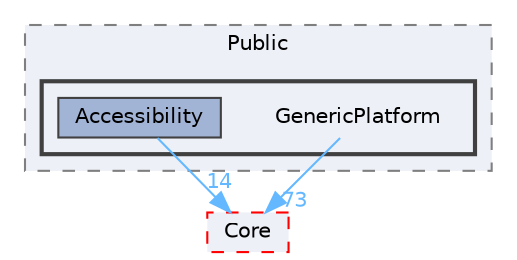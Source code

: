 digraph "GenericPlatform"
{
 // INTERACTIVE_SVG=YES
 // LATEX_PDF_SIZE
  bgcolor="transparent";
  edge [fontname=Helvetica,fontsize=10,labelfontname=Helvetica,labelfontsize=10];
  node [fontname=Helvetica,fontsize=10,shape=box,height=0.2,width=0.4];
  compound=true
  subgraph clusterdir_822f4142be24b1a42e8b780181de5344 {
    graph [ bgcolor="#edf0f7", pencolor="grey50", label="Public", fontname=Helvetica,fontsize=10 style="filled,dashed", URL="dir_822f4142be24b1a42e8b780181de5344.html",tooltip=""]
  subgraph clusterdir_cdfed4ffc75fe6ca0526636b48f76dc7 {
    graph [ bgcolor="#edf0f7", pencolor="grey25", label="", fontname=Helvetica,fontsize=10 style="filled,bold", URL="dir_cdfed4ffc75fe6ca0526636b48f76dc7.html",tooltip=""]
    dir_cdfed4ffc75fe6ca0526636b48f76dc7 [shape=plaintext, label="GenericPlatform"];
  dir_e04ec846ef733a07c5238e0b06d1987e [label="Accessibility", fillcolor="#a2b4d6", color="grey25", style="filled", URL="dir_e04ec846ef733a07c5238e0b06d1987e.html",tooltip=""];
  }
  }
  dir_0e6cddcc9caa1238c7f3774224afaa45 [label="Core", fillcolor="#edf0f7", color="red", style="filled,dashed", URL="dir_0e6cddcc9caa1238c7f3774224afaa45.html",tooltip=""];
  dir_cdfed4ffc75fe6ca0526636b48f76dc7->dir_0e6cddcc9caa1238c7f3774224afaa45 [headlabel="73", labeldistance=1.5 headhref="dir_000431_000266.html" href="dir_000431_000266.html" color="steelblue1" fontcolor="steelblue1"];
  dir_e04ec846ef733a07c5238e0b06d1987e->dir_0e6cddcc9caa1238c7f3774224afaa45 [headlabel="14", labeldistance=1.5 headhref="dir_000002_000266.html" href="dir_000002_000266.html" color="steelblue1" fontcolor="steelblue1"];
}
